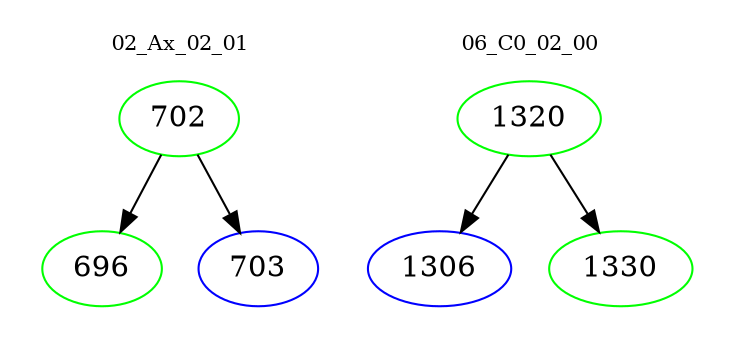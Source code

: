 digraph{
subgraph cluster_0 {
color = white
label = "02_Ax_02_01";
fontsize=10;
T0_702 [label="702", color="green"]
T0_702 -> T0_696 [color="black"]
T0_696 [label="696", color="green"]
T0_702 -> T0_703 [color="black"]
T0_703 [label="703", color="blue"]
}
subgraph cluster_1 {
color = white
label = "06_C0_02_00";
fontsize=10;
T1_1320 [label="1320", color="green"]
T1_1320 -> T1_1306 [color="black"]
T1_1306 [label="1306", color="blue"]
T1_1320 -> T1_1330 [color="black"]
T1_1330 [label="1330", color="green"]
}
}

